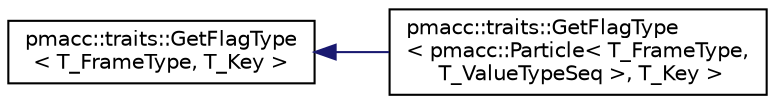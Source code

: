 digraph "Graphical Class Hierarchy"
{
 // LATEX_PDF_SIZE
  edge [fontname="Helvetica",fontsize="10",labelfontname="Helvetica",labelfontsize="10"];
  node [fontname="Helvetica",fontsize="10",shape=record];
  rankdir="LR";
  Node0 [label="pmacc::traits::GetFlagType\l\< T_FrameType, T_Key \>",height=0.2,width=0.4,color="black", fillcolor="white", style="filled",URL="$structpmacc_1_1traits_1_1_get_flag_type.html",tooltip=" "];
  Node0 -> Node1 [dir="back",color="midnightblue",fontsize="10",style="solid",fontname="Helvetica"];
  Node1 [label="pmacc::traits::GetFlagType\l\< pmacc::Particle\< T_FrameType,\l T_ValueTypeSeq \>, T_Key \>",height=0.2,width=0.4,color="black", fillcolor="white", style="filled",URL="$structpmacc_1_1traits_1_1_get_flag_type_3_01pmacc_1_1_particle_3_01_t___frame_type_00_01_t___valff37c3b8d44685c71cec23463e78c749.html",tooltip=" "];
}
